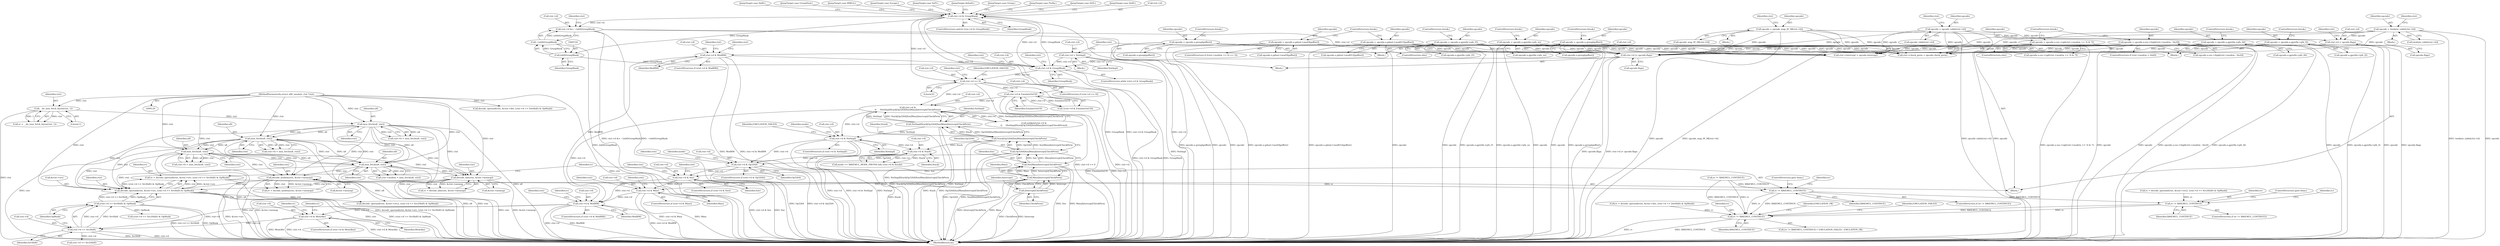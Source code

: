 digraph "0_linux_a430c9166312e1aa3d80bce32374233bdbfeba32@API" {
"1000937" [label="(Call,rc = decode_operand(ctxt, &ctxt->src, (ctxt->d >> SrcShift) & OpMask))"];
"1000939" [label="(Call,decode_operand(ctxt, &ctxt->src, (ctxt->d >> SrcShift) & OpMask))"];
"1000905" [label="(Call,decode_abs(ctxt, &ctxt->memop))"];
"1000474" [label="(Call,insn_fetch(u8, ctxt))"];
"1000421" [label="(Call,insn_fetch(u8, ctxt))"];
"1000277" [label="(Call,insn_fetch(u8, ctxt))"];
"1000221" [label="(Call,__do_insn_fetch_bytes(ctxt, 1))"];
"1000130" [label="(MethodParameterIn,struct x86_emulate_ctxt *ctxt)"];
"1000447" [label="(Call,insn_fetch(u8, ctxt))"];
"1000876" [label="(Call,decode_modrm(ctxt, &ctxt->memop))"];
"1000945" [label="(Call,(ctxt->d >> SrcShift) & OpMask)"];
"1000946" [label="(Call,ctxt->d >> SrcShift)"];
"1000898" [label="(Call,ctxt->d & MemAbs)"];
"1000868" [label="(Call,ctxt->d & ModRM)"];
"1000857" [label="(Call,ctxt->d & Mmx)"];
"1000845" [label="(Call,ctxt->d & Sse)"];
"1000823" [label="(Call,ctxt->d & Op3264)"];
"1000812" [label="(Call,ctxt->d & Stack)"];
"1000800" [label="(Call,ctxt->d & NotImpl)"];
"1000767" [label="(Call,ctxt->d &\n\t\t     (NotImpl|Stack|Op3264|Sse|Mmx|Intercept|CheckPerm))"];
"1000734" [label="(Call,ctxt->d == 0)"];
"1000523" [label="(Call,ctxt->d & GroupMask)"];
"1000516" [label="(Call,ctxt->d & GroupMask)"];
"1000726" [label="(Call,ctxt->d |= opcode.flags)"];
"1000718" [label="(Call,ctxt->d &= ~(u64)GroupMask)"];
"1000722" [label="(Call,~(u64)GroupMask)"];
"1000723" [label="(Call,(u64)GroupMask)"];
"1000539" [label="(Call,opcode = opcode.u.group[goffset])"];
"1000567" [label="(Call,opcode = opcode.u.gdual->mod3[goffset])"];
"1000663" [label="(Call,opcode = opcode.u.gprefix->pfx_f3)"];
"1000630" [label="(Call,opcode = opcode.u.gprefix->pfx_no)"];
"1000599" [label="(Call,opcode = opcode.u.group[goffset])"];
"1000450" [label="(Call,opcode = opcode_map_0f_38[ctxt->b])"];
"1000697" [label="(Call,opcode = opcode.u.esc->op[(ctxt->modrm >> 3) & 7])"];
"1000641" [label="(Call,opcode = opcode.u.gprefix->pfx_66)"];
"1000398" [label="(Call,opcode = opcode_table[ctxt->b])"];
"1000681" [label="(Call,opcode = opcode.u.esc->high[ctxt->modrm - 0xc0])"];
"1000579" [label="(Call,opcode = opcode.u.gdual->mod012[goffset])"];
"1000652" [label="(Call,opcode = opcode.u.gprefix->pfx_f2)"];
"1000424" [label="(Call,opcode = twobyte_table[ctxt->b])"];
"1000510" [label="(Call,ctxt->d = NotImpl)"];
"1000465" [label="(Call,ctxt->d & ModRM)"];
"1000457" [label="(Call,ctxt->d = opcode.flags)"];
"1000758" [label="(Call,ctxt->d & EmulateOnUD)"];
"1000771" [label="(Call,NotImpl|Stack|Op3264|Sse|Mmx|Intercept|CheckPerm)"];
"1000773" [label="(Call,Stack|Op3264|Sse|Mmx|Intercept|CheckPerm)"];
"1000775" [label="(Call,Op3264|Sse|Mmx|Intercept|CheckPerm)"];
"1000777" [label="(Call,Sse|Mmx|Intercept|CheckPerm)"];
"1000779" [label="(Call,Mmx|Intercept|CheckPerm)"];
"1000781" [label="(Call,Intercept|CheckPerm)"];
"1000953" [label="(Call,rc != X86EMUL_CONTINUE)"];
"1000973" [label="(Call,rc != X86EMUL_CONTINUE)"];
"1001012" [label="(Call,rc != X86EMUL_CONTINUE)"];
"1000641" [label="(Call,opcode = opcode.u.gprefix->pfx_66)"];
"1000465" [label="(Call,ctxt->d & ModRM)"];
"1000939" [label="(Call,decode_operand(ctxt, &ctxt->src, (ctxt->d >> SrcShift) & OpMask))"];
"1000767" [label="(Call,ctxt->d &\n\t\t     (NotImpl|Stack|Op3264|Sse|Mmx|Intercept|CheckPerm))"];
"1000449" [label="(Identifier,ctxt)"];
"1000810" [label="(Identifier,mode)"];
"1000640" [label="(JumpTarget,case 0x66:)"];
"1000900" [label="(Identifier,ctxt)"];
"1000697" [label="(Call,opcode = opcode.u.esc->op[(ctxt->modrm >> 3) & 7])"];
"1000778" [label="(Identifier,Sse)"];
"1000452" [label="(Call,opcode_map_0f_38[ctxt->b])"];
"1000549" [label="(JumpTarget,case GroupDual:)"];
"1000902" [label="(Identifier,MemAbs)"];
"1001014" [label="(Identifier,X86EMUL_CONTINUE)"];
"1000472" [label="(Identifier,ctxt)"];
"1000845" [label="(Call,ctxt->d & Sse)"];
"1000672" [label="(ControlStructure,break;)"];
"1001011" [label="(Call,(rc != X86EMUL_CONTINUE) ? EMULATION_FAILED : EMULATION_OK)"];
"1000726" [label="(Call,ctxt->d |= opcode.flags)"];
"1000447" [label="(Call,insn_fetch(u8, ctxt))"];
"1000422" [label="(Identifier,u8)"];
"1000800" [label="(Call,ctxt->d & NotImpl)"];
"1000812" [label="(Call,ctxt->d & Stack)"];
"1000903" [label="(Call,rc = decode_abs(ctxt, &ctxt->memop))"];
"1000813" [label="(Call,ctxt->d)"];
"1000591" [label="(JumpTarget,case RMExt:)"];
"1000411" [label="(Block,)"];
"1000782" [label="(Identifier,Intercept)"];
"1000759" [label="(Call,ctxt->d)"];
"1000875" [label="(Identifier,rc)"];
"1000541" [label="(Call,opcode.u.group[goffset])"];
"1000959" [label="(Call,decode_operand(ctxt, &ctxt->src2, (ctxt->d >> Src2Shift) & OpMask))"];
"1000785" [label="(Call,ctxt->check_perm = opcode.check_perm)"];
"1000906" [label="(Identifier,ctxt)"];
"1000858" [label="(Call,ctxt->d)"];
"1000458" [label="(Call,ctxt->d)"];
"1001017" [label="(MethodReturn,int)"];
"1000861" [label="(Identifier,Mmx)"];
"1000846" [label="(Call,ctxt->d)"];
"1000956" [label="(ControlStructure,goto done;)"];
"1000831" [label="(Identifier,mode)"];
"1000947" [label="(Call,ctxt->d)"];
"1000824" [label="(Call,ctxt->d)"];
"1000905" [label="(Call,decode_abs(ctxt, &ctxt->memop))"];
"1000978" [label="(Identifier,rc)"];
"1000567" [label="(Call,opcode = opcode.u.gdual->mod3[goffset])"];
"1001016" [label="(Identifier,EMULATION_OK)"];
"1000719" [label="(Call,ctxt->d)"];
"1000867" [label="(ControlStructure,if (ctxt->d & ModRM))"];
"1000277" [label="(Call,insn_fetch(u8, ctxt))"];
"1000696" [label="(ControlStructure,else)"];
"1000722" [label="(Call,~(u64)GroupMask)"];
"1000808" [label="(Call,mode == X86EMUL_MODE_PROT64 && (ctxt->d & Stack))"];
"1000804" [label="(Identifier,NotImpl)"];
"1000515" [label="(ControlStructure,while (ctxt->d & GroupMask))"];
"1000938" [label="(Identifier,rc)"];
"1000872" [label="(Identifier,ModRM)"];
"1000579" [label="(Call,opcode = opcode.u.gdual->mod012[goffset])"];
"1000762" [label="(Identifier,EmulateOnUD)"];
"1000975" [label="(Identifier,X86EMUL_CONTINUE)"];
"1000868" [label="(Call,ctxt->d & ModRM)"];
"1000424" [label="(Call,opcode = twobyte_table[ctxt->b])"];
"1000400" [label="(Call,opcode_table[ctxt->b])"];
"1000581" [label="(Call,opcode.u.gdual->mod012[goffset])"];
"1000951" [label="(Identifier,OpMask)"];
"1000578" [label="(ControlStructure,else)"];
"1000661" [label="(ControlStructure,break;)"];
"1000514" [label="(Identifier,NotImpl)"];
"1000952" [label="(ControlStructure,if (rc != X86EMUL_CONTINUE))"];
"1000510" [label="(Call,ctxt->d = NotImpl)"];
"1000699" [label="(Call,opcode.u.esc->op[(ctxt->modrm >> 3) & 7])"];
"1000779" [label="(Call,Mmx|Intercept|CheckPerm)"];
"1000844" [label="(ControlStructure,if (ctxt->d & Sse))"];
"1000955" [label="(Identifier,X86EMUL_CONTINUE)"];
"1000516" [label="(Call,ctxt->d & GroupMask)"];
"1000417" [label="(Call,ctxt->b = insn_fetch(u8, ctxt))"];
"1000408" [label="(Identifier,ctxt)"];
"1000772" [label="(Identifier,NotImpl)"];
"1000520" [label="(Identifier,GroupMask)"];
"1000674" [label="(JumpTarget,case Escape:)"];
"1000650" [label="(ControlStructure,break;)"];
"1001015" [label="(Identifier,EMULATION_FAILED)"];
"1000945" [label="(Call,(ctxt->d >> SrcShift) & OpMask)"];
"1000783" [label="(Identifier,CheckPerm)"];
"1000219" [label="(Call,rc = __do_insn_fetch_bytes(ctxt, 1))"];
"1000801" [label="(Call,ctxt->d)"];
"1000469" [label="(Identifier,ModRM)"];
"1000774" [label="(Identifier,Stack)"];
"1001012" [label="(Call,rc != X86EMUL_CONTINUE)"];
"1000222" [label="(Identifier,ctxt)"];
"1000475" [label="(Identifier,u8)"];
"1000913" [label="(Identifier,rc)"];
"1000899" [label="(Call,ctxt->d)"];
"1000652" [label="(Call,opcode = opcode.u.gprefix->pfx_f2)"];
"1000608" [label="(ControlStructure,break;)"];
"1000683" [label="(Call,opcode.u.esc->high[ctxt->modrm - 0xc0])"];
"1000470" [label="(Call,ctxt->modrm = insn_fetch(u8, ctxt))"];
"1000450" [label="(Call,opcode = opcode_map_0f_38[ctxt->b])"];
"1000768" [label="(Call,ctxt->d)"];
"1000639" [label="(ControlStructure,break;)"];
"1000827" [label="(Identifier,Op3264)"];
"1000730" [label="(Call,opcode.flags)"];
"1000662" [label="(JumpTarget,case 0xf3:)"];
"1000725" [label="(Identifier,GroupMask)"];
"1000823" [label="(Call,ctxt->d & Op3264)"];
"1000757" [label="(Call,!(ctxt->d & EmulateOnUD))"];
"1000792" [label="(Call,ctxt->intercept = opcode.intercept)"];
"1000474" [label="(Call,insn_fetch(u8, ctxt))"];
"1000727" [label="(Call,ctxt->d)"];
"1000279" [label="(Identifier,ctxt)"];
"1000771" [label="(Call,NotImpl|Stack|Op3264|Sse|Mmx|Intercept|CheckPerm)"];
"1000740" [label="(Identifier,EMULATION_FAILED)"];
"1000735" [label="(Call,ctxt->d)"];
"1000459" [label="(Identifier,ctxt)"];
"1000631" [label="(Identifier,opcode)"];
"1000682" [label="(Identifier,opcode)"];
"1000600" [label="(Identifier,opcode)"];
"1000723" [label="(Call,(u64)GroupMask)"];
"1000775" [label="(Call,Op3264|Sse|Mmx|Intercept|CheckPerm)"];
"1000569" [label="(Call,opcode.u.gdual->mod3[goffset])"];
"1000426" [label="(Call,twobyte_table[ctxt->b])"];
"1000654" [label="(Call,opcode.u.gprefix->pfx_f2)"];
"1000781" [label="(Call,Intercept|CheckPerm)"];
"1000856" [label="(ControlStructure,if (ctxt->d & Mmx))"];
"1000457" [label="(Call,ctxt->d = opcode.flags)"];
"1000904" [label="(Identifier,rc)"];
"1000443" [label="(Call,ctxt->b = insn_fetch(u8, ctxt))"];
"1000957" [label="(Call,rc = decode_operand(ctxt, &ctxt->src2, (ctxt->d >> Src2Shift) & OpMask))"];
"1000539" [label="(Call,opcode = opcode.u.group[goffset])"];
"1000972" [label="(ControlStructure,if (rc != X86EMUL_CONTINUE))"];
"1000698" [label="(Identifier,opcode)"];
"1000870" [label="(Identifier,ctxt)"];
"1000559" [label="(ControlStructure,if ((ctxt->modrm >> 6) == 3))"];
"1000466" [label="(Call,ctxt->d)"];
"1000954" [label="(Identifier,rc)"];
"1000966" [label="(Call,ctxt->d >> Src2Shift)"];
"1000977" [label="(Call,rc = decode_operand(ctxt, &ctxt->dst, (ctxt->d >> DstShift) & OpMask))"];
"1000223" [label="(Literal,1)"];
"1000630" [label="(Call,opcode = opcode.u.gprefix->pfx_no)"];
"1000464" [label="(ControlStructure,if (ctxt->d & ModRM))"];
"1000973" [label="(Call,rc != X86EMUL_CONTINUE)"];
"1000421" [label="(Call,insn_fetch(u8, ctxt))"];
"1000898" [label="(Call,ctxt->d & MemAbs)"];
"1000522" [label="(ControlStructure,switch (ctxt->d & GroupMask))"];
"1000715" [label="(JumpTarget,default:)"];
"1000511" [label="(Call,ctxt->d)"];
"1000601" [label="(Call,opcode.u.group[goffset])"];
"1000580" [label="(Identifier,opcode)"];
"1000937" [label="(Call,rc = decode_operand(ctxt, &ctxt->src, (ctxt->d >> SrcShift) & OpMask))"];
"1000425" [label="(Identifier,opcode)"];
"1000907" [label="(Call,&ctxt->memop)"];
"1000665" [label="(Call,opcode.u.gprefix->pfx_f3)"];
"1000718" [label="(Call,ctxt->d &= ~(u64)GroupMask)"];
"1000758" [label="(Call,ctxt->d & EmulateOnUD)"];
"1000642" [label="(Identifier,opcode)"];
"1000780" [label="(Identifier,Mmx)"];
"1000878" [label="(Call,&ctxt->memop)"];
"1000766" [label="(Call,unlikely(ctxt->d &\n\t\t     (NotImpl|Stack|Op3264|Sse|Mmx|Intercept|CheckPerm)))"];
"1000437" [label="(Block,)"];
"1000974" [label="(Identifier,rc)"];
"1000509" [label="(Block,)"];
"1000859" [label="(Identifier,ctxt)"];
"1000849" [label="(Identifier,Sse)"];
"1000653" [label="(Identifier,opcode)"];
"1000548" [label="(ControlStructure,break;)"];
"1000664" [label="(Identifier,opcode)"];
"1000876" [label="(Call,decode_modrm(ctxt, &ctxt->memop))"];
"1000451" [label="(Identifier,opcode)"];
"1000476" [label="(Identifier,ctxt)"];
"1000979" [label="(Call,decode_operand(ctxt, &ctxt->dst, (ctxt->d >> DstShift) & OpMask))"];
"1000852" [label="(Identifier,ctxt)"];
"1000816" [label="(Identifier,Stack)"];
"1000950" [label="(Identifier,SrcShift)"];
"1000529" [label="(JumpTarget,case Group:)"];
"1000590" [label="(ControlStructure,break;)"];
"1000965" [label="(Call,(ctxt->d >> Src2Shift) & OpMask)"];
"1000399" [label="(Identifier,opcode)"];
"1000776" [label="(Identifier,Op3264)"];
"1000609" [label="(JumpTarget,case Prefix:)"];
"1000912" [label="(Call,rc != X86EMUL_CONTINUE)"];
"1000681" [label="(Call,opcode = opcode.u.esc->high[ctxt->modrm - 0xc0])"];
"1000738" [label="(Literal,0)"];
"1000877" [label="(Identifier,ctxt)"];
"1000869" [label="(Call,ctxt->d)"];
"1000736" [label="(Identifier,ctxt)"];
"1000777" [label="(Call,Sse|Mmx|Intercept|CheckPerm)"];
"1000528" [label="(Block,)"];
"1000273" [label="(Call,ctxt->b = insn_fetch(u8, ctxt))"];
"1000847" [label="(Identifier,ctxt)"];
"1000946" [label="(Call,ctxt->d >> SrcShift)"];
"1000527" [label="(Identifier,GroupMask)"];
"1000874" [label="(Call,rc = decode_modrm(ctxt, &ctxt->memop))"];
"1000675" [label="(ControlStructure,if (ctxt->modrm > 0xbf))"];
"1000467" [label="(Identifier,ctxt)"];
"1000857" [label="(Call,ctxt->d & Mmx)"];
"1000958" [label="(Identifier,rc)"];
"1000525" [label="(Identifier,ctxt)"];
"1000628" [label="(Block,)"];
"1000517" [label="(Call,ctxt->d)"];
"1000733" [label="(ControlStructure,if (ctxt->d == 0))"];
"1000632" [label="(Call,opcode.u.gprefix->pfx_no)"];
"1000133" [label="(Block,)"];
"1000864" [label="(Identifier,ctxt)"];
"1000221" [label="(Call,__do_insn_fetch_bytes(ctxt, 1))"];
"1000651" [label="(JumpTarget,case 0xf2:)"];
"1000953" [label="(Call,rc != X86EMUL_CONTINUE)"];
"1000734" [label="(Call,ctxt->d == 0)"];
"1000940" [label="(Identifier,ctxt)"];
"1000629" [label="(JumpTarget,case 0x00:)"];
"1000806" [label="(Identifier,EMULATION_FAILED)"];
"1000523" [label="(Call,ctxt->d & GroupMask)"];
"1000448" [label="(Identifier,u8)"];
"1000663" [label="(Call,opcode = opcode.u.gprefix->pfx_f3)"];
"1000423" [label="(Identifier,ctxt)"];
"1000728" [label="(Identifier,ctxt)"];
"1000398" [label="(Call,opcode = opcode_table[ctxt->b])"];
"1000897" [label="(ControlStructure,if (ctxt->d & MemAbs))"];
"1000643" [label="(Call,opcode.u.gprefix->pfx_66)"];
"1000743" [label="(Identifier,ctxt)"];
"1000540" [label="(Identifier,opcode)"];
"1000976" [label="(ControlStructure,goto done;)"];
"1000524" [label="(Call,ctxt->d)"];
"1000461" [label="(Call,opcode.flags)"];
"1000941" [label="(Call,&ctxt->src)"];
"1000521" [label="(Block,)"];
"1001013" [label="(Identifier,rc)"];
"1000773" [label="(Call,Stack|Op3264|Sse|Mmx|Intercept|CheckPerm)"];
"1000799" [label="(ControlStructure,if (ctxt->d & NotImpl))"];
"1000278" [label="(Identifier,u8)"];
"1000130" [label="(MethodParameterIn,struct x86_emulate_ctxt *ctxt)"];
"1000599" [label="(Call,opcode = opcode.u.group[goffset])"];
"1000434" [label="(Identifier,ctxt)"];
"1000714" [label="(ControlStructure,break;)"];
"1000822" [label="(ControlStructure,if (ctxt->d & Op3264))"];
"1000568" [label="(Identifier,opcode)"];
"1000481" [label="(Identifier,ctxt)"];
"1000518" [label="(Identifier,ctxt)"];
"1000937" -> "1000133"  [label="AST: "];
"1000937" -> "1000939"  [label="CFG: "];
"1000938" -> "1000937"  [label="AST: "];
"1000939" -> "1000937"  [label="AST: "];
"1000954" -> "1000937"  [label="CFG: "];
"1000937" -> "1001017"  [label="DDG: decode_operand(ctxt, &ctxt->src, (ctxt->d >> SrcShift) & OpMask)"];
"1000939" -> "1000937"  [label="DDG: ctxt"];
"1000939" -> "1000937"  [label="DDG: &ctxt->src"];
"1000939" -> "1000937"  [label="DDG: (ctxt->d >> SrcShift) & OpMask"];
"1000937" -> "1000953"  [label="DDG: rc"];
"1000939" -> "1000945"  [label="CFG: "];
"1000940" -> "1000939"  [label="AST: "];
"1000941" -> "1000939"  [label="AST: "];
"1000945" -> "1000939"  [label="AST: "];
"1000939" -> "1001017"  [label="DDG: &ctxt->src"];
"1000939" -> "1001017"  [label="DDG: ctxt"];
"1000939" -> "1001017"  [label="DDG: (ctxt->d >> SrcShift) & OpMask"];
"1000905" -> "1000939"  [label="DDG: ctxt"];
"1000474" -> "1000939"  [label="DDG: ctxt"];
"1000421" -> "1000939"  [label="DDG: ctxt"];
"1000447" -> "1000939"  [label="DDG: ctxt"];
"1000277" -> "1000939"  [label="DDG: ctxt"];
"1000876" -> "1000939"  [label="DDG: ctxt"];
"1000130" -> "1000939"  [label="DDG: ctxt"];
"1000945" -> "1000939"  [label="DDG: ctxt->d >> SrcShift"];
"1000945" -> "1000939"  [label="DDG: OpMask"];
"1000939" -> "1000959"  [label="DDG: ctxt"];
"1000905" -> "1000903"  [label="AST: "];
"1000905" -> "1000907"  [label="CFG: "];
"1000906" -> "1000905"  [label="AST: "];
"1000907" -> "1000905"  [label="AST: "];
"1000903" -> "1000905"  [label="CFG: "];
"1000905" -> "1001017"  [label="DDG: ctxt"];
"1000905" -> "1001017"  [label="DDG: &ctxt->memop"];
"1000905" -> "1000903"  [label="DDG: ctxt"];
"1000905" -> "1000903"  [label="DDG: &ctxt->memop"];
"1000474" -> "1000905"  [label="DDG: ctxt"];
"1000421" -> "1000905"  [label="DDG: ctxt"];
"1000447" -> "1000905"  [label="DDG: ctxt"];
"1000277" -> "1000905"  [label="DDG: ctxt"];
"1000130" -> "1000905"  [label="DDG: ctxt"];
"1000474" -> "1000470"  [label="AST: "];
"1000474" -> "1000476"  [label="CFG: "];
"1000475" -> "1000474"  [label="AST: "];
"1000476" -> "1000474"  [label="AST: "];
"1000470" -> "1000474"  [label="CFG: "];
"1000474" -> "1001017"  [label="DDG: ctxt"];
"1000474" -> "1001017"  [label="DDG: u8"];
"1000474" -> "1000470"  [label="DDG: u8"];
"1000474" -> "1000470"  [label="DDG: ctxt"];
"1000421" -> "1000474"  [label="DDG: u8"];
"1000421" -> "1000474"  [label="DDG: ctxt"];
"1000277" -> "1000474"  [label="DDG: u8"];
"1000277" -> "1000474"  [label="DDG: ctxt"];
"1000447" -> "1000474"  [label="DDG: u8"];
"1000447" -> "1000474"  [label="DDG: ctxt"];
"1000130" -> "1000474"  [label="DDG: ctxt"];
"1000474" -> "1000876"  [label="DDG: ctxt"];
"1000421" -> "1000417"  [label="AST: "];
"1000421" -> "1000423"  [label="CFG: "];
"1000422" -> "1000421"  [label="AST: "];
"1000423" -> "1000421"  [label="AST: "];
"1000417" -> "1000421"  [label="CFG: "];
"1000421" -> "1001017"  [label="DDG: ctxt"];
"1000421" -> "1001017"  [label="DDG: u8"];
"1000421" -> "1000417"  [label="DDG: u8"];
"1000421" -> "1000417"  [label="DDG: ctxt"];
"1000277" -> "1000421"  [label="DDG: u8"];
"1000277" -> "1000421"  [label="DDG: ctxt"];
"1000130" -> "1000421"  [label="DDG: ctxt"];
"1000421" -> "1000447"  [label="DDG: u8"];
"1000421" -> "1000447"  [label="DDG: ctxt"];
"1000421" -> "1000876"  [label="DDG: ctxt"];
"1000277" -> "1000273"  [label="AST: "];
"1000277" -> "1000279"  [label="CFG: "];
"1000278" -> "1000277"  [label="AST: "];
"1000279" -> "1000277"  [label="AST: "];
"1000273" -> "1000277"  [label="CFG: "];
"1000277" -> "1001017"  [label="DDG: u8"];
"1000277" -> "1001017"  [label="DDG: ctxt"];
"1000277" -> "1000273"  [label="DDG: u8"];
"1000277" -> "1000273"  [label="DDG: ctxt"];
"1000221" -> "1000277"  [label="DDG: ctxt"];
"1000130" -> "1000277"  [label="DDG: ctxt"];
"1000277" -> "1000876"  [label="DDG: ctxt"];
"1000221" -> "1000219"  [label="AST: "];
"1000221" -> "1000223"  [label="CFG: "];
"1000222" -> "1000221"  [label="AST: "];
"1000223" -> "1000221"  [label="AST: "];
"1000219" -> "1000221"  [label="CFG: "];
"1000221" -> "1001017"  [label="DDG: ctxt"];
"1000221" -> "1000219"  [label="DDG: ctxt"];
"1000221" -> "1000219"  [label="DDG: 1"];
"1000130" -> "1000221"  [label="DDG: ctxt"];
"1000130" -> "1000129"  [label="AST: "];
"1000130" -> "1001017"  [label="DDG: ctxt"];
"1000130" -> "1000447"  [label="DDG: ctxt"];
"1000130" -> "1000876"  [label="DDG: ctxt"];
"1000130" -> "1000959"  [label="DDG: ctxt"];
"1000130" -> "1000979"  [label="DDG: ctxt"];
"1000447" -> "1000443"  [label="AST: "];
"1000447" -> "1000449"  [label="CFG: "];
"1000448" -> "1000447"  [label="AST: "];
"1000449" -> "1000447"  [label="AST: "];
"1000443" -> "1000447"  [label="CFG: "];
"1000447" -> "1001017"  [label="DDG: ctxt"];
"1000447" -> "1001017"  [label="DDG: u8"];
"1000447" -> "1000443"  [label="DDG: u8"];
"1000447" -> "1000443"  [label="DDG: ctxt"];
"1000447" -> "1000876"  [label="DDG: ctxt"];
"1000876" -> "1000874"  [label="AST: "];
"1000876" -> "1000878"  [label="CFG: "];
"1000877" -> "1000876"  [label="AST: "];
"1000878" -> "1000876"  [label="AST: "];
"1000874" -> "1000876"  [label="CFG: "];
"1000876" -> "1001017"  [label="DDG: &ctxt->memop"];
"1000876" -> "1001017"  [label="DDG: ctxt"];
"1000876" -> "1000874"  [label="DDG: ctxt"];
"1000876" -> "1000874"  [label="DDG: &ctxt->memop"];
"1000945" -> "1000951"  [label="CFG: "];
"1000946" -> "1000945"  [label="AST: "];
"1000951" -> "1000945"  [label="AST: "];
"1000945" -> "1001017"  [label="DDG: ctxt->d >> SrcShift"];
"1000945" -> "1001017"  [label="DDG: OpMask"];
"1000946" -> "1000945"  [label="DDG: ctxt->d"];
"1000946" -> "1000945"  [label="DDG: SrcShift"];
"1000945" -> "1000965"  [label="DDG: OpMask"];
"1000946" -> "1000950"  [label="CFG: "];
"1000947" -> "1000946"  [label="AST: "];
"1000950" -> "1000946"  [label="AST: "];
"1000951" -> "1000946"  [label="CFG: "];
"1000946" -> "1001017"  [label="DDG: SrcShift"];
"1000946" -> "1001017"  [label="DDG: ctxt->d"];
"1000898" -> "1000946"  [label="DDG: ctxt->d"];
"1000868" -> "1000946"  [label="DDG: ctxt->d"];
"1000946" -> "1000966"  [label="DDG: ctxt->d"];
"1000898" -> "1000897"  [label="AST: "];
"1000898" -> "1000902"  [label="CFG: "];
"1000899" -> "1000898"  [label="AST: "];
"1000902" -> "1000898"  [label="AST: "];
"1000904" -> "1000898"  [label="CFG: "];
"1000913" -> "1000898"  [label="CFG: "];
"1000898" -> "1001017"  [label="DDG: ctxt->d"];
"1000898" -> "1001017"  [label="DDG: ctxt->d & MemAbs"];
"1000898" -> "1001017"  [label="DDG: MemAbs"];
"1000868" -> "1000898"  [label="DDG: ctxt->d"];
"1000868" -> "1000867"  [label="AST: "];
"1000868" -> "1000872"  [label="CFG: "];
"1000869" -> "1000868"  [label="AST: "];
"1000872" -> "1000868"  [label="AST: "];
"1000875" -> "1000868"  [label="CFG: "];
"1000900" -> "1000868"  [label="CFG: "];
"1000868" -> "1001017"  [label="DDG: ModRM"];
"1000868" -> "1001017"  [label="DDG: ctxt->d & ModRM"];
"1000868" -> "1001017"  [label="DDG: ctxt->d"];
"1000857" -> "1000868"  [label="DDG: ctxt->d"];
"1000845" -> "1000868"  [label="DDG: ctxt->d"];
"1000767" -> "1000868"  [label="DDG: ctxt->d"];
"1000465" -> "1000868"  [label="DDG: ModRM"];
"1000857" -> "1000856"  [label="AST: "];
"1000857" -> "1000861"  [label="CFG: "];
"1000858" -> "1000857"  [label="AST: "];
"1000861" -> "1000857"  [label="AST: "];
"1000864" -> "1000857"  [label="CFG: "];
"1000870" -> "1000857"  [label="CFG: "];
"1000857" -> "1001017"  [label="DDG: ctxt->d & Mmx"];
"1000857" -> "1001017"  [label="DDG: Mmx"];
"1000845" -> "1000857"  [label="DDG: ctxt->d"];
"1000779" -> "1000857"  [label="DDG: Mmx"];
"1000845" -> "1000844"  [label="AST: "];
"1000845" -> "1000849"  [label="CFG: "];
"1000846" -> "1000845"  [label="AST: "];
"1000849" -> "1000845"  [label="AST: "];
"1000852" -> "1000845"  [label="CFG: "];
"1000859" -> "1000845"  [label="CFG: "];
"1000845" -> "1001017"  [label="DDG: Sse"];
"1000845" -> "1001017"  [label="DDG: ctxt->d & Sse"];
"1000823" -> "1000845"  [label="DDG: ctxt->d"];
"1000777" -> "1000845"  [label="DDG: Sse"];
"1000823" -> "1000822"  [label="AST: "];
"1000823" -> "1000827"  [label="CFG: "];
"1000824" -> "1000823"  [label="AST: "];
"1000827" -> "1000823"  [label="AST: "];
"1000831" -> "1000823"  [label="CFG: "];
"1000847" -> "1000823"  [label="CFG: "];
"1000823" -> "1001017"  [label="DDG: Op3264"];
"1000823" -> "1001017"  [label="DDG: ctxt->d & Op3264"];
"1000812" -> "1000823"  [label="DDG: ctxt->d"];
"1000800" -> "1000823"  [label="DDG: ctxt->d"];
"1000775" -> "1000823"  [label="DDG: Op3264"];
"1000812" -> "1000808"  [label="AST: "];
"1000812" -> "1000816"  [label="CFG: "];
"1000813" -> "1000812"  [label="AST: "];
"1000816" -> "1000812"  [label="AST: "];
"1000808" -> "1000812"  [label="CFG: "];
"1000812" -> "1001017"  [label="DDG: Stack"];
"1000812" -> "1000808"  [label="DDG: ctxt->d"];
"1000812" -> "1000808"  [label="DDG: Stack"];
"1000800" -> "1000812"  [label="DDG: ctxt->d"];
"1000773" -> "1000812"  [label="DDG: Stack"];
"1000800" -> "1000799"  [label="AST: "];
"1000800" -> "1000804"  [label="CFG: "];
"1000801" -> "1000800"  [label="AST: "];
"1000804" -> "1000800"  [label="AST: "];
"1000806" -> "1000800"  [label="CFG: "];
"1000810" -> "1000800"  [label="CFG: "];
"1000800" -> "1001017"  [label="DDG: ctxt->d & NotImpl"];
"1000800" -> "1001017"  [label="DDG: NotImpl"];
"1000800" -> "1001017"  [label="DDG: ctxt->d"];
"1000767" -> "1000800"  [label="DDG: ctxt->d"];
"1000771" -> "1000800"  [label="DDG: NotImpl"];
"1000767" -> "1000766"  [label="AST: "];
"1000767" -> "1000771"  [label="CFG: "];
"1000768" -> "1000767"  [label="AST: "];
"1000771" -> "1000767"  [label="AST: "];
"1000766" -> "1000767"  [label="CFG: "];
"1000767" -> "1001017"  [label="DDG: NotImpl|Stack|Op3264|Sse|Mmx|Intercept|CheckPerm"];
"1000767" -> "1000766"  [label="DDG: ctxt->d"];
"1000767" -> "1000766"  [label="DDG: NotImpl|Stack|Op3264|Sse|Mmx|Intercept|CheckPerm"];
"1000734" -> "1000767"  [label="DDG: ctxt->d"];
"1000758" -> "1000767"  [label="DDG: ctxt->d"];
"1000771" -> "1000767"  [label="DDG: NotImpl"];
"1000771" -> "1000767"  [label="DDG: Stack|Op3264|Sse|Mmx|Intercept|CheckPerm"];
"1000734" -> "1000733"  [label="AST: "];
"1000734" -> "1000738"  [label="CFG: "];
"1000735" -> "1000734"  [label="AST: "];
"1000738" -> "1000734"  [label="AST: "];
"1000740" -> "1000734"  [label="CFG: "];
"1000743" -> "1000734"  [label="CFG: "];
"1000734" -> "1001017"  [label="DDG: ctxt->d"];
"1000734" -> "1001017"  [label="DDG: ctxt->d == 0"];
"1000523" -> "1000734"  [label="DDG: ctxt->d"];
"1000516" -> "1000734"  [label="DDG: ctxt->d"];
"1000734" -> "1000758"  [label="DDG: ctxt->d"];
"1000523" -> "1000522"  [label="AST: "];
"1000523" -> "1000527"  [label="CFG: "];
"1000524" -> "1000523"  [label="AST: "];
"1000527" -> "1000523"  [label="AST: "];
"1000529" -> "1000523"  [label="CFG: "];
"1000549" -> "1000523"  [label="CFG: "];
"1000591" -> "1000523"  [label="CFG: "];
"1000609" -> "1000523"  [label="CFG: "];
"1000629" -> "1000523"  [label="CFG: "];
"1000640" -> "1000523"  [label="CFG: "];
"1000651" -> "1000523"  [label="CFG: "];
"1000662" -> "1000523"  [label="CFG: "];
"1000674" -> "1000523"  [label="CFG: "];
"1000715" -> "1000523"  [label="CFG: "];
"1000523" -> "1001017"  [label="DDG: ctxt->d"];
"1000523" -> "1001017"  [label="DDG: GroupMask"];
"1000523" -> "1001017"  [label="DDG: ctxt->d & GroupMask"];
"1000516" -> "1000523"  [label="DDG: ctxt->d"];
"1000516" -> "1000523"  [label="DDG: GroupMask"];
"1000523" -> "1000718"  [label="DDG: ctxt->d"];
"1000523" -> "1000723"  [label="DDG: GroupMask"];
"1000516" -> "1000515"  [label="AST: "];
"1000516" -> "1000520"  [label="CFG: "];
"1000517" -> "1000516"  [label="AST: "];
"1000520" -> "1000516"  [label="AST: "];
"1000525" -> "1000516"  [label="CFG: "];
"1000736" -> "1000516"  [label="CFG: "];
"1000516" -> "1001017"  [label="DDG: GroupMask"];
"1000516" -> "1001017"  [label="DDG: ctxt->d & GroupMask"];
"1000726" -> "1000516"  [label="DDG: ctxt->d"];
"1000510" -> "1000516"  [label="DDG: ctxt->d"];
"1000465" -> "1000516"  [label="DDG: ctxt->d"];
"1000723" -> "1000516"  [label="DDG: GroupMask"];
"1000726" -> "1000521"  [label="AST: "];
"1000726" -> "1000730"  [label="CFG: "];
"1000727" -> "1000726"  [label="AST: "];
"1000730" -> "1000726"  [label="AST: "];
"1000518" -> "1000726"  [label="CFG: "];
"1000726" -> "1001017"  [label="DDG: opcode.flags"];
"1000726" -> "1001017"  [label="DDG: ctxt->d |= opcode.flags"];
"1000718" -> "1000726"  [label="DDG: ctxt->d"];
"1000539" -> "1000726"  [label="DDG: opcode"];
"1000567" -> "1000726"  [label="DDG: opcode"];
"1000663" -> "1000726"  [label="DDG: opcode"];
"1000630" -> "1000726"  [label="DDG: opcode"];
"1000599" -> "1000726"  [label="DDG: opcode"];
"1000450" -> "1000726"  [label="DDG: opcode"];
"1000697" -> "1000726"  [label="DDG: opcode"];
"1000641" -> "1000726"  [label="DDG: opcode"];
"1000398" -> "1000726"  [label="DDG: opcode"];
"1000681" -> "1000726"  [label="DDG: opcode"];
"1000579" -> "1000726"  [label="DDG: opcode"];
"1000652" -> "1000726"  [label="DDG: opcode"];
"1000424" -> "1000726"  [label="DDG: opcode"];
"1000718" -> "1000521"  [label="AST: "];
"1000718" -> "1000722"  [label="CFG: "];
"1000719" -> "1000718"  [label="AST: "];
"1000722" -> "1000718"  [label="AST: "];
"1000728" -> "1000718"  [label="CFG: "];
"1000718" -> "1001017"  [label="DDG: ctxt->d &= ~(u64)GroupMask"];
"1000718" -> "1001017"  [label="DDG: ~(u64)GroupMask"];
"1000722" -> "1000718"  [label="DDG: (u64)GroupMask"];
"1000722" -> "1000723"  [label="CFG: "];
"1000723" -> "1000722"  [label="AST: "];
"1000722" -> "1001017"  [label="DDG: (u64)GroupMask"];
"1000723" -> "1000722"  [label="DDG: GroupMask"];
"1000723" -> "1000725"  [label="CFG: "];
"1000724" -> "1000723"  [label="AST: "];
"1000725" -> "1000723"  [label="AST: "];
"1000539" -> "1000528"  [label="AST: "];
"1000539" -> "1000541"  [label="CFG: "];
"1000540" -> "1000539"  [label="AST: "];
"1000541" -> "1000539"  [label="AST: "];
"1000548" -> "1000539"  [label="CFG: "];
"1000539" -> "1001017"  [label="DDG: opcode"];
"1000539" -> "1001017"  [label="DDG: opcode.u.group[goffset]"];
"1000539" -> "1000785"  [label="DDG: opcode"];
"1000539" -> "1000792"  [label="DDG: opcode"];
"1000567" -> "1000559"  [label="AST: "];
"1000567" -> "1000569"  [label="CFG: "];
"1000568" -> "1000567"  [label="AST: "];
"1000569" -> "1000567"  [label="AST: "];
"1000590" -> "1000567"  [label="CFG: "];
"1000567" -> "1001017"  [label="DDG: opcode"];
"1000567" -> "1001017"  [label="DDG: opcode.u.gdual->mod3[goffset]"];
"1000567" -> "1000785"  [label="DDG: opcode"];
"1000567" -> "1000792"  [label="DDG: opcode"];
"1000663" -> "1000628"  [label="AST: "];
"1000663" -> "1000665"  [label="CFG: "];
"1000664" -> "1000663"  [label="AST: "];
"1000665" -> "1000663"  [label="AST: "];
"1000672" -> "1000663"  [label="CFG: "];
"1000663" -> "1001017"  [label="DDG: opcode"];
"1000663" -> "1001017"  [label="DDG: opcode.u.gprefix->pfx_f3"];
"1000663" -> "1000785"  [label="DDG: opcode"];
"1000663" -> "1000792"  [label="DDG: opcode"];
"1000630" -> "1000628"  [label="AST: "];
"1000630" -> "1000632"  [label="CFG: "];
"1000631" -> "1000630"  [label="AST: "];
"1000632" -> "1000630"  [label="AST: "];
"1000639" -> "1000630"  [label="CFG: "];
"1000630" -> "1001017"  [label="DDG: opcode.u.gprefix->pfx_no"];
"1000630" -> "1001017"  [label="DDG: opcode"];
"1000630" -> "1000785"  [label="DDG: opcode"];
"1000630" -> "1000792"  [label="DDG: opcode"];
"1000599" -> "1000528"  [label="AST: "];
"1000599" -> "1000601"  [label="CFG: "];
"1000600" -> "1000599"  [label="AST: "];
"1000601" -> "1000599"  [label="AST: "];
"1000608" -> "1000599"  [label="CFG: "];
"1000599" -> "1001017"  [label="DDG: opcode"];
"1000599" -> "1001017"  [label="DDG: opcode.u.group[goffset]"];
"1000599" -> "1000785"  [label="DDG: opcode"];
"1000599" -> "1000792"  [label="DDG: opcode"];
"1000450" -> "1000437"  [label="AST: "];
"1000450" -> "1000452"  [label="CFG: "];
"1000451" -> "1000450"  [label="AST: "];
"1000452" -> "1000450"  [label="AST: "];
"1000459" -> "1000450"  [label="CFG: "];
"1000450" -> "1001017"  [label="DDG: opcode_map_0f_38[ctxt->b]"];
"1000450" -> "1001017"  [label="DDG: opcode"];
"1000450" -> "1000457"  [label="DDG: opcode"];
"1000450" -> "1000785"  [label="DDG: opcode"];
"1000450" -> "1000792"  [label="DDG: opcode"];
"1000697" -> "1000696"  [label="AST: "];
"1000697" -> "1000699"  [label="CFG: "];
"1000698" -> "1000697"  [label="AST: "];
"1000699" -> "1000697"  [label="AST: "];
"1000714" -> "1000697"  [label="CFG: "];
"1000697" -> "1001017"  [label="DDG: opcode.u.esc->op[(ctxt->modrm >> 3) & 7]"];
"1000697" -> "1001017"  [label="DDG: opcode"];
"1000697" -> "1000785"  [label="DDG: opcode"];
"1000697" -> "1000792"  [label="DDG: opcode"];
"1000641" -> "1000628"  [label="AST: "];
"1000641" -> "1000643"  [label="CFG: "];
"1000642" -> "1000641"  [label="AST: "];
"1000643" -> "1000641"  [label="AST: "];
"1000650" -> "1000641"  [label="CFG: "];
"1000641" -> "1001017"  [label="DDG: opcode.u.gprefix->pfx_66"];
"1000641" -> "1001017"  [label="DDG: opcode"];
"1000641" -> "1000785"  [label="DDG: opcode"];
"1000641" -> "1000792"  [label="DDG: opcode"];
"1000398" -> "1000133"  [label="AST: "];
"1000398" -> "1000400"  [label="CFG: "];
"1000399" -> "1000398"  [label="AST: "];
"1000400" -> "1000398"  [label="AST: "];
"1000408" -> "1000398"  [label="CFG: "];
"1000398" -> "1001017"  [label="DDG: opcode_table[ctxt->b]"];
"1000398" -> "1001017"  [label="DDG: opcode"];
"1000398" -> "1000457"  [label="DDG: opcode"];
"1000398" -> "1000785"  [label="DDG: opcode"];
"1000398" -> "1000792"  [label="DDG: opcode"];
"1000681" -> "1000675"  [label="AST: "];
"1000681" -> "1000683"  [label="CFG: "];
"1000682" -> "1000681"  [label="AST: "];
"1000683" -> "1000681"  [label="AST: "];
"1000714" -> "1000681"  [label="CFG: "];
"1000681" -> "1001017"  [label="DDG: opcode"];
"1000681" -> "1001017"  [label="DDG: opcode.u.esc->high[ctxt->modrm - 0xc0]"];
"1000681" -> "1000785"  [label="DDG: opcode"];
"1000681" -> "1000792"  [label="DDG: opcode"];
"1000579" -> "1000578"  [label="AST: "];
"1000579" -> "1000581"  [label="CFG: "];
"1000580" -> "1000579"  [label="AST: "];
"1000581" -> "1000579"  [label="AST: "];
"1000590" -> "1000579"  [label="CFG: "];
"1000579" -> "1001017"  [label="DDG: opcode"];
"1000579" -> "1001017"  [label="DDG: opcode.u.gdual->mod012[goffset]"];
"1000579" -> "1000785"  [label="DDG: opcode"];
"1000579" -> "1000792"  [label="DDG: opcode"];
"1000652" -> "1000628"  [label="AST: "];
"1000652" -> "1000654"  [label="CFG: "];
"1000653" -> "1000652"  [label="AST: "];
"1000654" -> "1000652"  [label="AST: "];
"1000661" -> "1000652"  [label="CFG: "];
"1000652" -> "1001017"  [label="DDG: opcode"];
"1000652" -> "1001017"  [label="DDG: opcode.u.gprefix->pfx_f2"];
"1000652" -> "1000785"  [label="DDG: opcode"];
"1000652" -> "1000792"  [label="DDG: opcode"];
"1000424" -> "1000411"  [label="AST: "];
"1000424" -> "1000426"  [label="CFG: "];
"1000425" -> "1000424"  [label="AST: "];
"1000426" -> "1000424"  [label="AST: "];
"1000434" -> "1000424"  [label="CFG: "];
"1000424" -> "1001017"  [label="DDG: twobyte_table[ctxt->b]"];
"1000424" -> "1001017"  [label="DDG: opcode"];
"1000424" -> "1000457"  [label="DDG: opcode"];
"1000424" -> "1000785"  [label="DDG: opcode"];
"1000424" -> "1000792"  [label="DDG: opcode"];
"1000510" -> "1000509"  [label="AST: "];
"1000510" -> "1000514"  [label="CFG: "];
"1000511" -> "1000510"  [label="AST: "];
"1000514" -> "1000510"  [label="AST: "];
"1000518" -> "1000510"  [label="CFG: "];
"1000510" -> "1001017"  [label="DDG: NotImpl"];
"1000465" -> "1000464"  [label="AST: "];
"1000465" -> "1000469"  [label="CFG: "];
"1000466" -> "1000465"  [label="AST: "];
"1000469" -> "1000465"  [label="AST: "];
"1000472" -> "1000465"  [label="CFG: "];
"1000481" -> "1000465"  [label="CFG: "];
"1000465" -> "1001017"  [label="DDG: ctxt->d & ModRM"];
"1000465" -> "1001017"  [label="DDG: ModRM"];
"1000457" -> "1000465"  [label="DDG: ctxt->d"];
"1000457" -> "1000133"  [label="AST: "];
"1000457" -> "1000461"  [label="CFG: "];
"1000458" -> "1000457"  [label="AST: "];
"1000461" -> "1000457"  [label="AST: "];
"1000467" -> "1000457"  [label="CFG: "];
"1000457" -> "1001017"  [label="DDG: opcode.flags"];
"1000758" -> "1000757"  [label="AST: "];
"1000758" -> "1000762"  [label="CFG: "];
"1000759" -> "1000758"  [label="AST: "];
"1000762" -> "1000758"  [label="AST: "];
"1000757" -> "1000758"  [label="CFG: "];
"1000758" -> "1001017"  [label="DDG: EmulateOnUD"];
"1000758" -> "1001017"  [label="DDG: ctxt->d"];
"1000758" -> "1000757"  [label="DDG: ctxt->d"];
"1000758" -> "1000757"  [label="DDG: EmulateOnUD"];
"1000771" -> "1000773"  [label="CFG: "];
"1000772" -> "1000771"  [label="AST: "];
"1000773" -> "1000771"  [label="AST: "];
"1000771" -> "1001017"  [label="DDG: Stack|Op3264|Sse|Mmx|Intercept|CheckPerm"];
"1000771" -> "1001017"  [label="DDG: NotImpl"];
"1000773" -> "1000771"  [label="DDG: Stack"];
"1000773" -> "1000771"  [label="DDG: Op3264|Sse|Mmx|Intercept|CheckPerm"];
"1000773" -> "1000775"  [label="CFG: "];
"1000774" -> "1000773"  [label="AST: "];
"1000775" -> "1000773"  [label="AST: "];
"1000773" -> "1001017"  [label="DDG: Stack"];
"1000773" -> "1001017"  [label="DDG: Op3264|Sse|Mmx|Intercept|CheckPerm"];
"1000775" -> "1000773"  [label="DDG: Op3264"];
"1000775" -> "1000773"  [label="DDG: Sse|Mmx|Intercept|CheckPerm"];
"1000775" -> "1000777"  [label="CFG: "];
"1000776" -> "1000775"  [label="AST: "];
"1000777" -> "1000775"  [label="AST: "];
"1000775" -> "1001017"  [label="DDG: Op3264"];
"1000775" -> "1001017"  [label="DDG: Sse|Mmx|Intercept|CheckPerm"];
"1000777" -> "1000775"  [label="DDG: Sse"];
"1000777" -> "1000775"  [label="DDG: Mmx|Intercept|CheckPerm"];
"1000777" -> "1000779"  [label="CFG: "];
"1000778" -> "1000777"  [label="AST: "];
"1000779" -> "1000777"  [label="AST: "];
"1000777" -> "1001017"  [label="DDG: Sse"];
"1000777" -> "1001017"  [label="DDG: Mmx|Intercept|CheckPerm"];
"1000779" -> "1000777"  [label="DDG: Mmx"];
"1000779" -> "1000777"  [label="DDG: Intercept|CheckPerm"];
"1000779" -> "1000781"  [label="CFG: "];
"1000780" -> "1000779"  [label="AST: "];
"1000781" -> "1000779"  [label="AST: "];
"1000779" -> "1001017"  [label="DDG: Mmx"];
"1000779" -> "1001017"  [label="DDG: Intercept|CheckPerm"];
"1000781" -> "1000779"  [label="DDG: Intercept"];
"1000781" -> "1000779"  [label="DDG: CheckPerm"];
"1000781" -> "1000783"  [label="CFG: "];
"1000782" -> "1000781"  [label="AST: "];
"1000783" -> "1000781"  [label="AST: "];
"1000781" -> "1001017"  [label="DDG: CheckPerm"];
"1000781" -> "1001017"  [label="DDG: Intercept"];
"1000953" -> "1000952"  [label="AST: "];
"1000953" -> "1000955"  [label="CFG: "];
"1000954" -> "1000953"  [label="AST: "];
"1000955" -> "1000953"  [label="AST: "];
"1000956" -> "1000953"  [label="CFG: "];
"1000958" -> "1000953"  [label="CFG: "];
"1000912" -> "1000953"  [label="DDG: X86EMUL_CONTINUE"];
"1000953" -> "1000973"  [label="DDG: X86EMUL_CONTINUE"];
"1000953" -> "1001012"  [label="DDG: rc"];
"1000953" -> "1001012"  [label="DDG: X86EMUL_CONTINUE"];
"1000973" -> "1000972"  [label="AST: "];
"1000973" -> "1000975"  [label="CFG: "];
"1000974" -> "1000973"  [label="AST: "];
"1000975" -> "1000973"  [label="AST: "];
"1000976" -> "1000973"  [label="CFG: "];
"1000978" -> "1000973"  [label="CFG: "];
"1000957" -> "1000973"  [label="DDG: rc"];
"1000973" -> "1001012"  [label="DDG: rc"];
"1000973" -> "1001012"  [label="DDG: X86EMUL_CONTINUE"];
"1001012" -> "1001011"  [label="AST: "];
"1001012" -> "1001014"  [label="CFG: "];
"1001013" -> "1001012"  [label="AST: "];
"1001014" -> "1001012"  [label="AST: "];
"1001015" -> "1001012"  [label="CFG: "];
"1001016" -> "1001012"  [label="CFG: "];
"1001012" -> "1001017"  [label="DDG: rc"];
"1001012" -> "1001017"  [label="DDG: X86EMUL_CONTINUE"];
"1000912" -> "1001012"  [label="DDG: rc"];
"1000912" -> "1001012"  [label="DDG: X86EMUL_CONTINUE"];
"1000977" -> "1001012"  [label="DDG: rc"];
}
